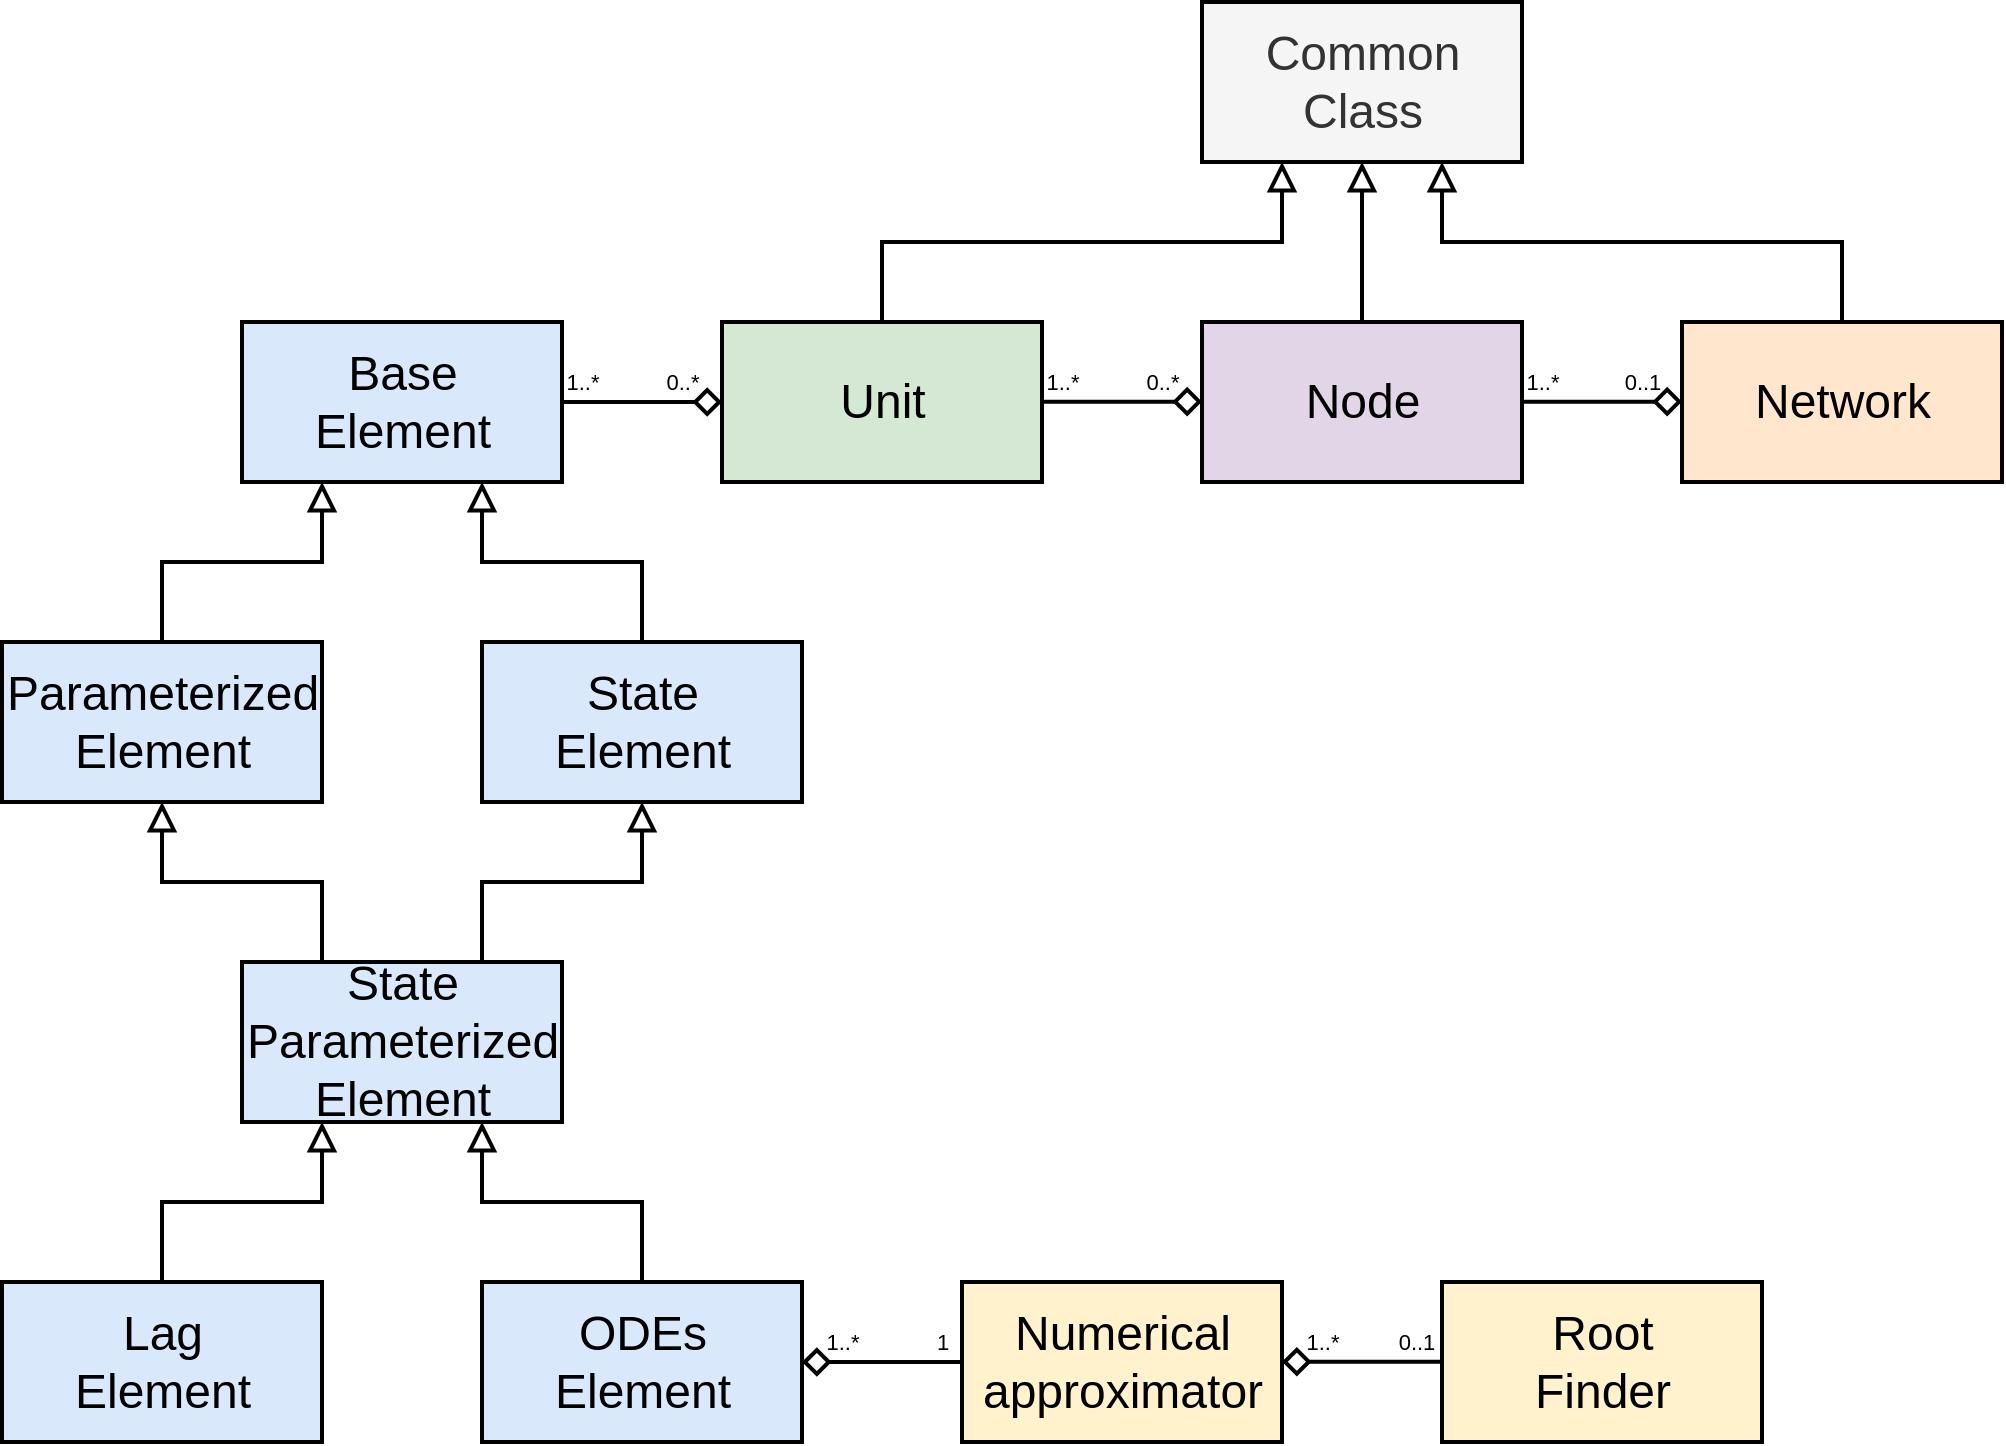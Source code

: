 <mxfile>
    <diagram id="kKIk54Hs7YGdTdxQJprm" name="Page-1">
        <mxGraphModel dx="1949" dy="1870" grid="1" gridSize="10" guides="1" tooltips="1" connect="1" arrows="1" fold="1" page="1" pageScale="1" pageWidth="850" pageHeight="1100" math="0" shadow="0">
            <root>
                <mxCell id="0"/>
                <mxCell id="1" parent="0"/>
                <mxCell id="2" value="Unit" style="html=1;fontSize=24;strokeWidth=2;fillColor=#d5e8d4;strokeColor=#000;" parent="1" vertex="1">
                    <mxGeometry x="320" y="-440" width="160" height="80" as="geometry"/>
                </mxCell>
                <mxCell id="20" style="edgeStyle=orthogonalEdgeStyle;rounded=0;orthogonalLoop=1;jettySize=auto;html=1;exitX=0.5;exitY=1;exitDx=0;exitDy=0;entryX=0.25;entryY=0;entryDx=0;entryDy=0;endArrow=none;endFill=0;startArrow=block;startFill=0;endSize=6;startSize=10;strokeWidth=2;" parent="1" source="4" target="15" edge="1">
                    <mxGeometry relative="1" as="geometry"/>
                </mxCell>
                <mxCell id="4" value="&lt;span class=&quot;pl-v&quot;&gt;Parameterized&lt;br&gt;Element&lt;/span&gt;" style="html=1;fontSize=24;strokeWidth=2;fillColor=#dae8fc;" parent="1" vertex="1">
                    <mxGeometry x="-40" y="-280" width="160" height="80" as="geometry"/>
                </mxCell>
                <mxCell id="18" style="edgeStyle=orthogonalEdgeStyle;rounded=0;orthogonalLoop=1;jettySize=auto;html=1;exitX=0.75;exitY=1;exitDx=0;exitDy=0;entryX=0.5;entryY=0;entryDx=0;entryDy=0;endArrow=none;endFill=0;startArrow=block;startFill=0;endSize=6;startSize=10;strokeWidth=2;" parent="1" source="13" target="14" edge="1">
                    <mxGeometry relative="1" as="geometry"/>
                </mxCell>
                <mxCell id="19" style="edgeStyle=orthogonalEdgeStyle;rounded=0;orthogonalLoop=1;jettySize=auto;html=1;exitX=0.25;exitY=1;exitDx=0;exitDy=0;entryX=0.5;entryY=0;entryDx=0;entryDy=0;endArrow=none;endFill=0;startArrow=block;startFill=0;endSize=6;startSize=10;strokeWidth=2;" parent="1" source="13" target="4" edge="1">
                    <mxGeometry relative="1" as="geometry"/>
                </mxCell>
                <mxCell id="25" style="edgeStyle=orthogonalEdgeStyle;rounded=0;orthogonalLoop=1;jettySize=auto;html=1;exitX=1;exitY=0.5;exitDx=0;exitDy=0;entryX=0;entryY=0.5;entryDx=0;entryDy=0;endArrow=diamond;endFill=0;endSize=10;startSize=12;strokeWidth=2;" parent="1" source="13" target="2" edge="1">
                    <mxGeometry relative="1" as="geometry"/>
                </mxCell>
                <mxCell id="47" value="1..*" style="edgeLabel;html=1;align=center;verticalAlign=middle;resizable=0;points=[];labelBackgroundColor=none;" vertex="1" connectable="0" parent="25">
                    <mxGeometry x="-0.092" y="1" relative="1" as="geometry">
                        <mxPoint x="-26.33" y="-9" as="offset"/>
                    </mxGeometry>
                </mxCell>
                <mxCell id="49" value="0..*" style="edgeLabel;html=1;align=center;verticalAlign=middle;resizable=0;points=[];labelBackgroundColor=none;" vertex="1" connectable="0" parent="25">
                    <mxGeometry x="0.15" relative="1" as="geometry">
                        <mxPoint x="14" y="-10" as="offset"/>
                    </mxGeometry>
                </mxCell>
                <mxCell id="13" value="Base&lt;br&gt;Element" style="html=1;fontSize=24;strokeWidth=2;fillColor=#dae8fc;" parent="1" vertex="1">
                    <mxGeometry x="80" y="-440" width="160" height="80" as="geometry"/>
                </mxCell>
                <mxCell id="22" style="edgeStyle=orthogonalEdgeStyle;rounded=0;orthogonalLoop=1;jettySize=auto;html=1;exitX=0.5;exitY=1;exitDx=0;exitDy=0;entryX=0.75;entryY=0;entryDx=0;entryDy=0;endArrow=none;endFill=0;startArrow=block;startFill=0;endSize=6;startSize=10;strokeWidth=2;" parent="1" source="14" target="15" edge="1">
                    <mxGeometry relative="1" as="geometry"/>
                </mxCell>
                <mxCell id="14" value="&lt;span class=&quot;pl-v&quot;&gt;State&lt;br&gt;Element&lt;/span&gt;" style="html=1;fontSize=24;strokeWidth=2;fillColor=#dae8fc;" parent="1" vertex="1">
                    <mxGeometry x="200" y="-280" width="160" height="80" as="geometry"/>
                </mxCell>
                <mxCell id="23" style="edgeStyle=orthogonalEdgeStyle;rounded=0;orthogonalLoop=1;jettySize=auto;html=1;exitX=0.25;exitY=1;exitDx=0;exitDy=0;entryX=0.5;entryY=0;entryDx=0;entryDy=0;endArrow=none;endFill=0;startArrow=block;startFill=0;endSize=6;startSize=10;strokeWidth=2;" parent="1" source="15" target="17" edge="1">
                    <mxGeometry relative="1" as="geometry"/>
                </mxCell>
                <mxCell id="24" style="edgeStyle=orthogonalEdgeStyle;rounded=0;orthogonalLoop=1;jettySize=auto;html=1;exitX=0.75;exitY=1;exitDx=0;exitDy=0;entryX=0.5;entryY=0;entryDx=0;entryDy=0;endArrow=none;endFill=0;startArrow=block;startFill=0;endSize=6;startSize=10;strokeWidth=2;" parent="1" source="15" target="16" edge="1">
                    <mxGeometry relative="1" as="geometry">
                        <mxPoint x="235.862" y="330" as="targetPoint"/>
                    </mxGeometry>
                </mxCell>
                <mxCell id="15" value="&lt;span class=&quot;pl-v&quot;&gt;State&lt;br&gt;Parameterized&lt;br&gt;Element&lt;/span&gt;" style="html=1;fontSize=24;strokeWidth=2;fillColor=#dae8fc;" parent="1" vertex="1">
                    <mxGeometry x="80" y="-120" width="160" height="80" as="geometry"/>
                </mxCell>
                <mxCell id="16" value="ODEs&lt;br&gt;Element" style="html=1;fontSize=24;strokeWidth=2;fillColor=#dae8fc;" parent="1" vertex="1">
                    <mxGeometry x="200" y="40" width="160" height="80" as="geometry"/>
                </mxCell>
                <mxCell id="17" value="&lt;span class=&quot;pl-v&quot;&gt;Lag&lt;br&gt;Element&lt;/span&gt;" style="html=1;fontSize=24;strokeWidth=2;fillColor=#dae8fc;" parent="1" vertex="1">
                    <mxGeometry x="-40" y="40" width="160" height="80" as="geometry"/>
                </mxCell>
                <mxCell id="26" value="Numerical &lt;br&gt;approximator" style="html=1;fontSize=24;strokeWidth=2;fillColor=#fff2cc;" vertex="1" parent="1">
                    <mxGeometry x="440" y="40" width="160" height="80" as="geometry"/>
                </mxCell>
                <mxCell id="27" value="Root&lt;br&gt;Finder" style="html=1;fontSize=24;strokeWidth=2;fillColor=#fff2cc;" vertex="1" parent="1">
                    <mxGeometry x="680" y="40" width="160" height="80" as="geometry"/>
                </mxCell>
                <mxCell id="28" value="Node" style="html=1;fontSize=24;strokeWidth=2;fillColor=#e1d5e7;strokeColor=#000;" vertex="1" parent="1">
                    <mxGeometry x="560" y="-440" width="160" height="80" as="geometry"/>
                </mxCell>
                <mxCell id="29" value="Network" style="html=1;fontSize=24;strokeWidth=2;fillColor=#ffe6cc;strokeColor=#000;" vertex="1" parent="1">
                    <mxGeometry x="800" y="-440" width="160" height="80" as="geometry"/>
                </mxCell>
                <mxCell id="30" value="Common&lt;br&gt;Class" style="html=1;fontSize=24;strokeWidth=2;fillColor=#f5f5f5;fontColor=#333333;strokeColor=#000;" vertex="1" parent="1">
                    <mxGeometry x="560" y="-600" width="160" height="80" as="geometry"/>
                </mxCell>
                <mxCell id="37" style="edgeStyle=orthogonalEdgeStyle;rounded=0;orthogonalLoop=1;jettySize=auto;html=1;exitX=0.25;exitY=1;exitDx=0;exitDy=0;entryX=0.5;entryY=0;entryDx=0;entryDy=0;endArrow=none;endFill=0;startArrow=block;startFill=0;endSize=6;startSize=10;strokeWidth=2;" edge="1" parent="1" source="30" target="2">
                    <mxGeometry relative="1" as="geometry">
                        <mxPoint x="500" y="160" as="sourcePoint"/>
                        <mxPoint x="420" y="220" as="targetPoint"/>
                    </mxGeometry>
                </mxCell>
                <mxCell id="38" style="edgeStyle=orthogonalEdgeStyle;rounded=0;orthogonalLoop=1;jettySize=auto;html=1;exitX=0.5;exitY=1;exitDx=0;exitDy=0;entryX=0.5;entryY=0;entryDx=0;entryDy=0;endArrow=none;endFill=0;startArrow=block;startFill=0;endSize=6;startSize=10;strokeWidth=2;" edge="1" parent="1" source="30" target="28">
                    <mxGeometry relative="1" as="geometry">
                        <mxPoint x="650" y="220" as="sourcePoint"/>
                        <mxPoint x="570" y="280" as="targetPoint"/>
                    </mxGeometry>
                </mxCell>
                <mxCell id="39" style="edgeStyle=orthogonalEdgeStyle;rounded=0;orthogonalLoop=1;jettySize=auto;html=1;exitX=0.75;exitY=1;exitDx=0;exitDy=0;entryX=0.5;entryY=0;entryDx=0;entryDy=0;endArrow=none;endFill=0;startArrow=block;startFill=0;endSize=6;startSize=10;strokeWidth=2;" edge="1" parent="1" source="30" target="29">
                    <mxGeometry relative="1" as="geometry">
                        <mxPoint x="800" y="200" as="sourcePoint"/>
                        <mxPoint x="720" y="260" as="targetPoint"/>
                    </mxGeometry>
                </mxCell>
                <mxCell id="43" style="edgeStyle=orthogonalEdgeStyle;rounded=0;orthogonalLoop=1;jettySize=auto;html=1;endArrow=diamond;endFill=0;endSize=10;startSize=12;exitX=0;exitY=0.5;exitDx=0;exitDy=0;entryX=1;entryY=0.5;entryDx=0;entryDy=0;strokeWidth=2;" edge="1" parent="1" source="26" target="16">
                    <mxGeometry relative="1" as="geometry">
                        <mxPoint x="490" y="520" as="sourcePoint"/>
                        <mxPoint x="475" y="350" as="targetPoint"/>
                    </mxGeometry>
                </mxCell>
                <mxCell id="56" value="1..*" style="edgeLabel;html=1;align=center;verticalAlign=middle;resizable=0;points=[];labelBackgroundColor=none;" vertex="1" connectable="0" parent="43">
                    <mxGeometry x="-0.059" y="-1" relative="1" as="geometry">
                        <mxPoint x="-22.33" y="-9" as="offset"/>
                    </mxGeometry>
                </mxCell>
                <mxCell id="57" value="1" style="edgeLabel;html=1;align=center;verticalAlign=middle;resizable=0;points=[];labelBackgroundColor=none;" vertex="1" connectable="0" parent="43">
                    <mxGeometry x="-0.123" y="1" relative="1" as="geometry">
                        <mxPoint x="25.12" y="-11" as="offset"/>
                    </mxGeometry>
                </mxCell>
                <mxCell id="50" style="edgeStyle=orthogonalEdgeStyle;rounded=0;orthogonalLoop=1;jettySize=auto;html=1;exitX=1;exitY=0.5;exitDx=0;exitDy=0;entryX=0;entryY=0.5;entryDx=0;entryDy=0;endArrow=diamond;endFill=0;endSize=10;startSize=12;strokeWidth=2;" edge="1" parent="1">
                    <mxGeometry relative="1" as="geometry">
                        <mxPoint x="480" y="-400.17" as="sourcePoint"/>
                        <mxPoint x="560" y="-400.17" as="targetPoint"/>
                    </mxGeometry>
                </mxCell>
                <mxCell id="51" value="1..*" style="edgeLabel;html=1;align=center;verticalAlign=middle;resizable=0;points=[];labelBackgroundColor=none;" vertex="1" connectable="0" parent="50">
                    <mxGeometry x="-0.092" y="1" relative="1" as="geometry">
                        <mxPoint x="-26.33" y="-9" as="offset"/>
                    </mxGeometry>
                </mxCell>
                <mxCell id="52" value="0..*" style="edgeLabel;html=1;align=center;verticalAlign=middle;resizable=0;points=[];labelBackgroundColor=none;" vertex="1" connectable="0" parent="50">
                    <mxGeometry x="0.15" relative="1" as="geometry">
                        <mxPoint x="14" y="-10" as="offset"/>
                    </mxGeometry>
                </mxCell>
                <mxCell id="53" style="edgeStyle=orthogonalEdgeStyle;rounded=0;orthogonalLoop=1;jettySize=auto;html=1;exitX=1;exitY=0.5;exitDx=0;exitDy=0;entryX=0;entryY=0.5;entryDx=0;entryDy=0;endArrow=diamond;endFill=0;endSize=10;startSize=12;strokeWidth=2;" edge="1" parent="1">
                    <mxGeometry relative="1" as="geometry">
                        <mxPoint x="720" y="-400.17" as="sourcePoint"/>
                        <mxPoint x="800" y="-400.17" as="targetPoint"/>
                    </mxGeometry>
                </mxCell>
                <mxCell id="54" value="1..*" style="edgeLabel;html=1;align=center;verticalAlign=middle;resizable=0;points=[];labelBackgroundColor=none;" vertex="1" connectable="0" parent="53">
                    <mxGeometry x="-0.092" y="1" relative="1" as="geometry">
                        <mxPoint x="-26.33" y="-9" as="offset"/>
                    </mxGeometry>
                </mxCell>
                <mxCell id="55" value="0..1" style="edgeLabel;html=1;align=center;verticalAlign=middle;resizable=0;points=[];labelBackgroundColor=none;" vertex="1" connectable="0" parent="53">
                    <mxGeometry x="0.15" relative="1" as="geometry">
                        <mxPoint x="14" y="-10" as="offset"/>
                    </mxGeometry>
                </mxCell>
                <mxCell id="58" style="edgeStyle=orthogonalEdgeStyle;rounded=0;orthogonalLoop=1;jettySize=auto;html=1;endArrow=diamond;endFill=0;endSize=10;startSize=12;exitX=0;exitY=0.5;exitDx=0;exitDy=0;entryX=1;entryY=0.5;entryDx=0;entryDy=0;strokeWidth=2;" edge="1" parent="1">
                    <mxGeometry relative="1" as="geometry">
                        <mxPoint x="680" y="79.88" as="sourcePoint"/>
                        <mxPoint x="600" y="79.88" as="targetPoint"/>
                    </mxGeometry>
                </mxCell>
                <mxCell id="59" value="1..*" style="edgeLabel;html=1;align=center;verticalAlign=middle;resizable=0;points=[];labelBackgroundColor=none;" vertex="1" connectable="0" parent="58">
                    <mxGeometry x="-0.059" y="-1" relative="1" as="geometry">
                        <mxPoint x="-22.33" y="-9" as="offset"/>
                    </mxGeometry>
                </mxCell>
                <mxCell id="60" value="0..1" style="edgeLabel;html=1;align=center;verticalAlign=middle;resizable=0;points=[];labelBackgroundColor=none;" vertex="1" connectable="0" parent="58">
                    <mxGeometry x="-0.123" y="1" relative="1" as="geometry">
                        <mxPoint x="22" y="-11" as="offset"/>
                    </mxGeometry>
                </mxCell>
            </root>
        </mxGraphModel>
    </diagram>
</mxfile>
